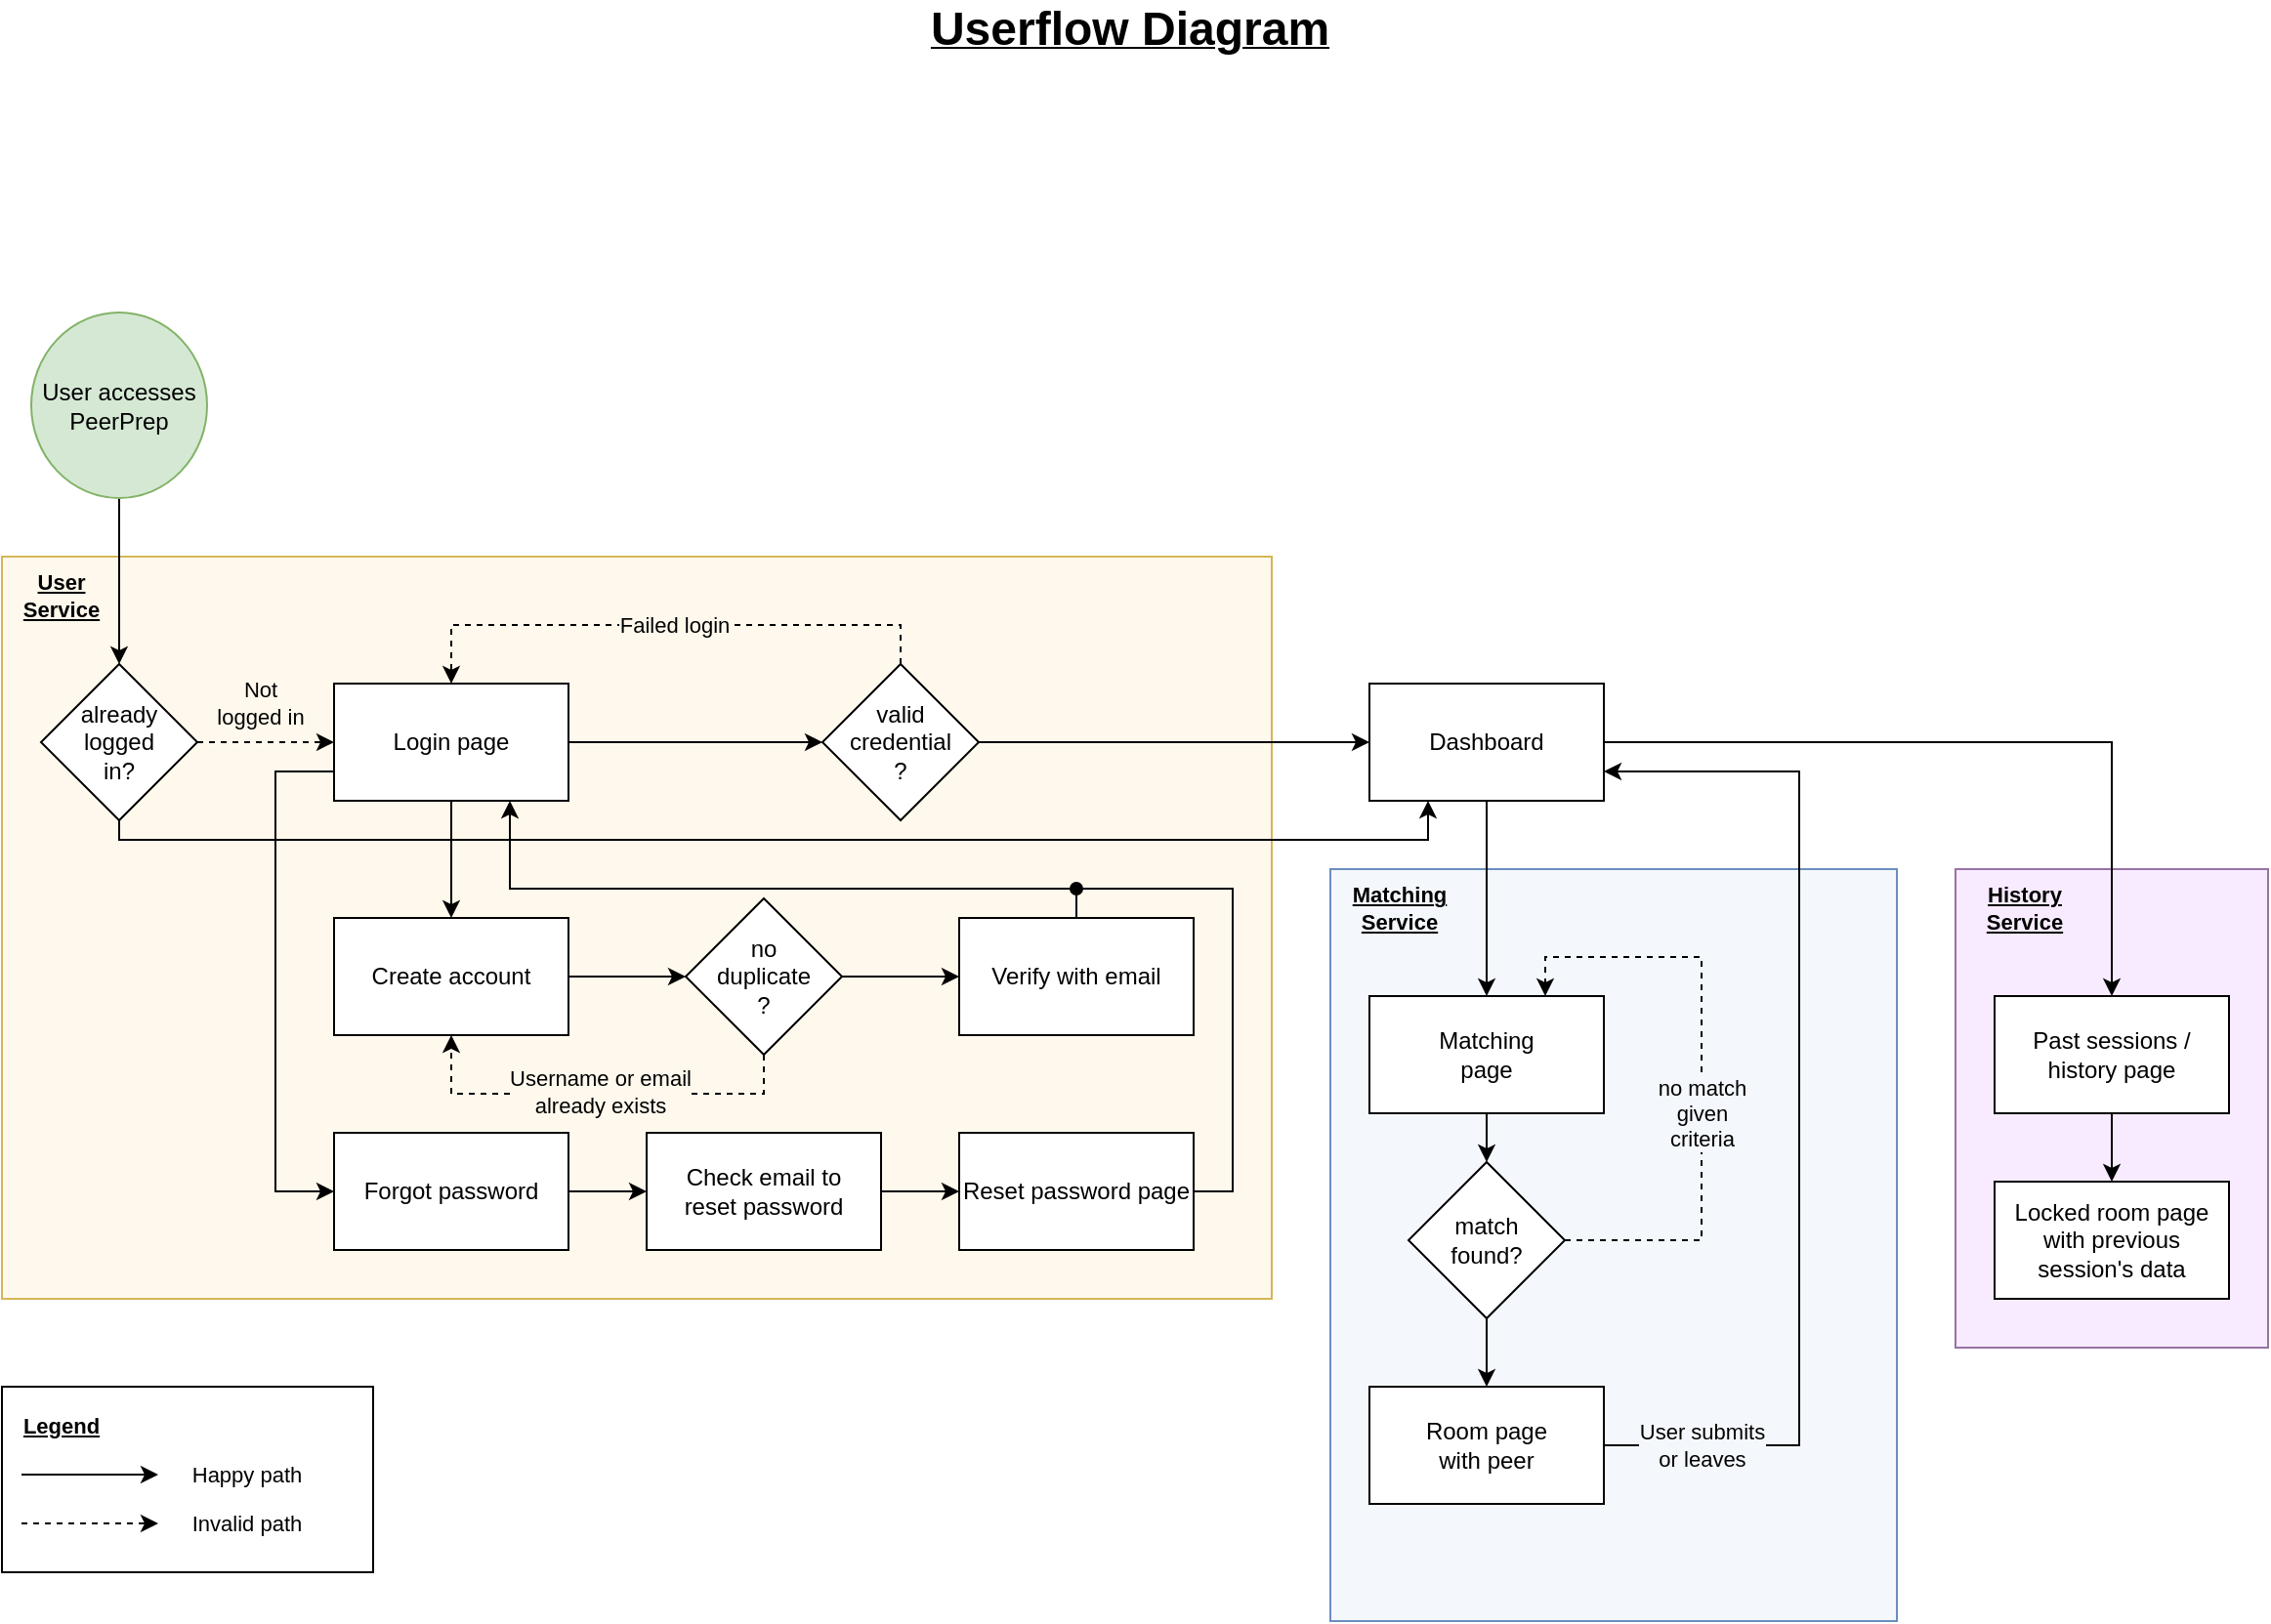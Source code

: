 <mxfile pages="2">
    <diagram id="C5RBs43oDa-KdzZeNtuy" name="userflow">
        <mxGraphModel dx="1169" dy="1780" grid="1" gridSize="10" guides="1" tooltips="1" connect="1" arrows="1" fold="1" page="1" pageScale="1" pageWidth="1654" pageHeight="1169" math="0" shadow="0">
            <root>
                <mxCell id="WIyWlLk6GJQsqaUBKTNV-0"/>
                <mxCell id="WIyWlLk6GJQsqaUBKTNV-1" parent="WIyWlLk6GJQsqaUBKTNV-0"/>
                <mxCell id="KLDkMfSQlpF-0azxsrFl-29" value="&lt;span style=&quot;&quot;&gt;Legend&lt;/span&gt;" style="rounded=0;whiteSpace=wrap;html=1;labelBackgroundColor=none;comic=0;align=left;labelPadding=0;metaEdit=0;horizontal=1;labelPosition=center;verticalLabelPosition=middle;verticalAlign=top;spacingRight=0;spacingLeft=0;labelBorderColor=none;fontColor=none;noLabel=1;" parent="WIyWlLk6GJQsqaUBKTNV-1" vertex="1">
                    <mxGeometry x="250" y="800" width="190" height="95" as="geometry"/>
                </mxCell>
                <mxCell id="KLDkMfSQlpF-0azxsrFl-22" value="" style="rounded=0;whiteSpace=wrap;html=1;fontFamily=Helvetica;fontSize=11;fillColor=#F8EBFF;strokeColor=#9673a6;" parent="WIyWlLk6GJQsqaUBKTNV-1" vertex="1">
                    <mxGeometry x="1250" y="535" width="160" height="245" as="geometry"/>
                </mxCell>
                <mxCell id="KLDkMfSQlpF-0azxsrFl-10" value="" style="rounded=0;whiteSpace=wrap;html=1;fontFamily=Helvetica;fontSize=11;fillColor=#F4F8FC;strokeColor=#6c8ebf;" parent="WIyWlLk6GJQsqaUBKTNV-1" vertex="1">
                    <mxGeometry x="930" y="535" width="290" height="385" as="geometry"/>
                </mxCell>
                <mxCell id="Ad0DXJ3rgGfzaF3J6nqb-150" value="" style="rounded=0;whiteSpace=wrap;html=1;fontFamily=Helvetica;fontSize=11;fillColor=#FFF9ED;strokeColor=#d6b656;" parent="WIyWlLk6GJQsqaUBKTNV-1" vertex="1">
                    <mxGeometry x="250" y="375" width="650" height="380" as="geometry"/>
                </mxCell>
                <mxCell id="Ad0DXJ3rgGfzaF3J6nqb-84" value="" style="edgeStyle=orthogonalEdgeStyle;rounded=0;orthogonalLoop=1;jettySize=auto;html=1;" parent="WIyWlLk6GJQsqaUBKTNV-1" source="Ad0DXJ3rgGfzaF3J6nqb-82" target="Ad0DXJ3rgGfzaF3J6nqb-83" edge="1">
                    <mxGeometry relative="1" as="geometry"/>
                </mxCell>
                <mxCell id="Ad0DXJ3rgGfzaF3J6nqb-82" value="&lt;div&gt;User accesses PeerPrep&lt;/div&gt;" style="ellipse;whiteSpace=wrap;html=1;fillColor=#d5e8d4;strokeColor=#82b366;comic=0;noLabel=0;overflow=visible;" parent="WIyWlLk6GJQsqaUBKTNV-1" vertex="1">
                    <mxGeometry x="265" y="250" width="90" height="95" as="geometry"/>
                </mxCell>
                <mxCell id="Ad0DXJ3rgGfzaF3J6nqb-111" style="edgeStyle=orthogonalEdgeStyle;rounded=0;orthogonalLoop=1;jettySize=auto;html=1;exitX=1;exitY=0.5;exitDx=0;exitDy=0;dashed=1;" parent="WIyWlLk6GJQsqaUBKTNV-1" source="Ad0DXJ3rgGfzaF3J6nqb-83" target="Ad0DXJ3rgGfzaF3J6nqb-110" edge="1">
                    <mxGeometry relative="1" as="geometry"/>
                </mxCell>
                <mxCell id="Ad0DXJ3rgGfzaF3J6nqb-155" value="Not &lt;br&gt;logged in" style="edgeLabel;html=1;align=center;verticalAlign=middle;resizable=0;points=[];fontSize=11;fontFamily=Helvetica;fontColor=default;labelBackgroundColor=#FFF9ED;" parent="Ad0DXJ3rgGfzaF3J6nqb-111" vertex="1" connectable="0">
                    <mxGeometry x="-0.343" y="-1" relative="1" as="geometry">
                        <mxPoint x="9" y="-21" as="offset"/>
                    </mxGeometry>
                </mxCell>
                <mxCell id="Ad0DXJ3rgGfzaF3J6nqb-154" style="edgeStyle=orthogonalEdgeStyle;shape=connector;rounded=0;orthogonalLoop=1;jettySize=auto;html=1;exitX=0.5;exitY=1;exitDx=0;exitDy=0;entryX=0.25;entryY=1;entryDx=0;entryDy=0;labelBackgroundColor=default;strokeColor=default;fontFamily=Helvetica;fontSize=11;fontColor=default;endArrow=classic;endFill=1;" parent="WIyWlLk6GJQsqaUBKTNV-1" source="Ad0DXJ3rgGfzaF3J6nqb-83" target="Ad0DXJ3rgGfzaF3J6nqb-116" edge="1">
                    <mxGeometry relative="1" as="geometry">
                        <Array as="points">
                            <mxPoint x="310" y="520"/>
                            <mxPoint x="980" y="520"/>
                        </Array>
                    </mxGeometry>
                </mxCell>
                <mxCell id="Ad0DXJ3rgGfzaF3J6nqb-83" value="already logged &lt;br&gt;in?" style="rhombus;whiteSpace=wrap;html=1;" parent="WIyWlLk6GJQsqaUBKTNV-1" vertex="1">
                    <mxGeometry x="270" y="430" width="80" height="80" as="geometry"/>
                </mxCell>
                <mxCell id="Ad0DXJ3rgGfzaF3J6nqb-114" value="" style="edgeStyle=orthogonalEdgeStyle;rounded=0;orthogonalLoop=1;jettySize=auto;html=1;" parent="WIyWlLk6GJQsqaUBKTNV-1" source="Ad0DXJ3rgGfzaF3J6nqb-110" target="Ad0DXJ3rgGfzaF3J6nqb-113" edge="1">
                    <mxGeometry relative="1" as="geometry"/>
                </mxCell>
                <mxCell id="Ad0DXJ3rgGfzaF3J6nqb-120" style="edgeStyle=orthogonalEdgeStyle;rounded=0;orthogonalLoop=1;jettySize=auto;html=1;exitX=0.5;exitY=1;exitDx=0;exitDy=0;entryX=0.5;entryY=0;entryDx=0;entryDy=0;" parent="WIyWlLk6GJQsqaUBKTNV-1" source="Ad0DXJ3rgGfzaF3J6nqb-110" target="Ad0DXJ3rgGfzaF3J6nqb-119" edge="1">
                    <mxGeometry relative="1" as="geometry"/>
                </mxCell>
                <mxCell id="Ad0DXJ3rgGfzaF3J6nqb-131" style="edgeStyle=orthogonalEdgeStyle;rounded=0;orthogonalLoop=1;jettySize=auto;html=1;exitX=0;exitY=0.75;exitDx=0;exitDy=0;entryX=0;entryY=0.5;entryDx=0;entryDy=0;" parent="WIyWlLk6GJQsqaUBKTNV-1" source="Ad0DXJ3rgGfzaF3J6nqb-110" target="Ad0DXJ3rgGfzaF3J6nqb-121" edge="1">
                    <mxGeometry relative="1" as="geometry">
                        <Array as="points">
                            <mxPoint x="390" y="485"/>
                            <mxPoint x="390" y="700"/>
                        </Array>
                    </mxGeometry>
                </mxCell>
                <mxCell id="Ad0DXJ3rgGfzaF3J6nqb-110" value="Login page" style="rounded=0;whiteSpace=wrap;html=1;" parent="WIyWlLk6GJQsqaUBKTNV-1" vertex="1">
                    <mxGeometry x="420" y="440" width="120" height="60" as="geometry"/>
                </mxCell>
                <mxCell id="Ad0DXJ3rgGfzaF3J6nqb-115" style="edgeStyle=orthogonalEdgeStyle;rounded=0;orthogonalLoop=1;jettySize=auto;html=1;exitX=0.5;exitY=0;exitDx=0;exitDy=0;entryX=0.5;entryY=0;entryDx=0;entryDy=0;dashed=1;" parent="WIyWlLk6GJQsqaUBKTNV-1" source="Ad0DXJ3rgGfzaF3J6nqb-113" target="Ad0DXJ3rgGfzaF3J6nqb-110" edge="1">
                    <mxGeometry relative="1" as="geometry"/>
                </mxCell>
                <mxCell id="Ad0DXJ3rgGfzaF3J6nqb-144" value="Failed login" style="edgeLabel;html=1;align=center;verticalAlign=middle;resizable=0;points=[];fontSize=11;fontFamily=Helvetica;fontColor=default;labelBackgroundColor=#FFF9ED;" parent="Ad0DXJ3rgGfzaF3J6nqb-115" vertex="1" connectable="0">
                    <mxGeometry x="-0.029" relative="1" as="geometry">
                        <mxPoint as="offset"/>
                    </mxGeometry>
                </mxCell>
                <mxCell id="Ad0DXJ3rgGfzaF3J6nqb-117" value="" style="edgeStyle=orthogonalEdgeStyle;rounded=0;orthogonalLoop=1;jettySize=auto;html=1;" parent="WIyWlLk6GJQsqaUBKTNV-1" source="Ad0DXJ3rgGfzaF3J6nqb-113" target="Ad0DXJ3rgGfzaF3J6nqb-116" edge="1">
                    <mxGeometry relative="1" as="geometry"/>
                </mxCell>
                <mxCell id="Ad0DXJ3rgGfzaF3J6nqb-113" value="valid credential&lt;br&gt;?" style="rhombus;whiteSpace=wrap;html=1;rounded=0;" parent="WIyWlLk6GJQsqaUBKTNV-1" vertex="1">
                    <mxGeometry x="670" y="430" width="80" height="80" as="geometry"/>
                </mxCell>
                <mxCell id="KLDkMfSQlpF-0azxsrFl-13" style="edgeStyle=orthogonalEdgeStyle;rounded=0;orthogonalLoop=1;jettySize=auto;html=1;exitX=0.5;exitY=1;exitDx=0;exitDy=0;entryX=0.5;entryY=0;entryDx=0;entryDy=0;" parent="WIyWlLk6GJQsqaUBKTNV-1" source="Ad0DXJ3rgGfzaF3J6nqb-116" target="KLDkMfSQlpF-0azxsrFl-0" edge="1">
                    <mxGeometry relative="1" as="geometry"/>
                </mxCell>
                <mxCell id="KLDkMfSQlpF-0azxsrFl-21" style="edgeStyle=orthogonalEdgeStyle;rounded=0;orthogonalLoop=1;jettySize=auto;html=1;exitX=1;exitY=0.5;exitDx=0;exitDy=0;entryX=0.5;entryY=0;entryDx=0;entryDy=0;" parent="WIyWlLk6GJQsqaUBKTNV-1" source="Ad0DXJ3rgGfzaF3J6nqb-116" target="KLDkMfSQlpF-0azxsrFl-2" edge="1">
                    <mxGeometry relative="1" as="geometry">
                        <mxPoint x="1080" y="470" as="sourcePoint"/>
                    </mxGeometry>
                </mxCell>
                <mxCell id="Ad0DXJ3rgGfzaF3J6nqb-116" value="Dashboard" style="whiteSpace=wrap;html=1;rounded=0;" parent="WIyWlLk6GJQsqaUBKTNV-1" vertex="1">
                    <mxGeometry x="950" y="440" width="120" height="60" as="geometry"/>
                </mxCell>
                <mxCell id="Ad0DXJ3rgGfzaF3J6nqb-125" style="edgeStyle=orthogonalEdgeStyle;rounded=0;orthogonalLoop=1;jettySize=auto;html=1;exitX=1;exitY=0.5;exitDx=0;exitDy=0;entryX=0;entryY=0.5;entryDx=0;entryDy=0;" parent="WIyWlLk6GJQsqaUBKTNV-1" source="Ad0DXJ3rgGfzaF3J6nqb-119" target="Ad0DXJ3rgGfzaF3J6nqb-122" edge="1">
                    <mxGeometry relative="1" as="geometry"/>
                </mxCell>
                <mxCell id="Ad0DXJ3rgGfzaF3J6nqb-119" value="Create account" style="rounded=0;whiteSpace=wrap;html=1;" parent="WIyWlLk6GJQsqaUBKTNV-1" vertex="1">
                    <mxGeometry x="420" y="560" width="120" height="60" as="geometry"/>
                </mxCell>
                <mxCell id="Ad0DXJ3rgGfzaF3J6nqb-134" value="" style="edgeStyle=orthogonalEdgeStyle;rounded=0;orthogonalLoop=1;jettySize=auto;html=1;" parent="WIyWlLk6GJQsqaUBKTNV-1" source="Ad0DXJ3rgGfzaF3J6nqb-121" target="Ad0DXJ3rgGfzaF3J6nqb-133" edge="1">
                    <mxGeometry relative="1" as="geometry"/>
                </mxCell>
                <mxCell id="Ad0DXJ3rgGfzaF3J6nqb-121" value="Forgot password" style="rounded=0;whiteSpace=wrap;html=1;" parent="WIyWlLk6GJQsqaUBKTNV-1" vertex="1">
                    <mxGeometry x="420" y="670" width="120" height="60" as="geometry"/>
                </mxCell>
                <mxCell id="Ad0DXJ3rgGfzaF3J6nqb-127" style="edgeStyle=orthogonalEdgeStyle;rounded=0;orthogonalLoop=1;jettySize=auto;html=1;exitX=1;exitY=0.5;exitDx=0;exitDy=0;entryX=0;entryY=0.5;entryDx=0;entryDy=0;" parent="WIyWlLk6GJQsqaUBKTNV-1" source="Ad0DXJ3rgGfzaF3J6nqb-122" target="Ad0DXJ3rgGfzaF3J6nqb-126" edge="1">
                    <mxGeometry relative="1" as="geometry"/>
                </mxCell>
                <mxCell id="Ad0DXJ3rgGfzaF3J6nqb-132" style="edgeStyle=orthogonalEdgeStyle;rounded=0;orthogonalLoop=1;jettySize=auto;html=1;exitX=0.5;exitY=1;exitDx=0;exitDy=0;entryX=0.5;entryY=1;entryDx=0;entryDy=0;dashed=1;" parent="WIyWlLk6GJQsqaUBKTNV-1" source="Ad0DXJ3rgGfzaF3J6nqb-122" target="Ad0DXJ3rgGfzaF3J6nqb-119" edge="1">
                    <mxGeometry relative="1" as="geometry"/>
                </mxCell>
                <mxCell id="Ad0DXJ3rgGfzaF3J6nqb-143" value="Username or email &lt;br&gt;already exists" style="edgeLabel;html=1;align=center;verticalAlign=middle;resizable=0;points=[];fontSize=11;fontFamily=Helvetica;fontColor=default;labelBackgroundColor=#FFF9ED;" parent="Ad0DXJ3rgGfzaF3J6nqb-132" vertex="1" connectable="0">
                    <mxGeometry x="0.086" y="2" relative="1" as="geometry">
                        <mxPoint x="10" y="-3" as="offset"/>
                    </mxGeometry>
                </mxCell>
                <mxCell id="Ad0DXJ3rgGfzaF3J6nqb-122" value="no &lt;br&gt;duplicate&lt;br&gt;?" style="rhombus;whiteSpace=wrap;html=1;rounded=0;" parent="WIyWlLk6GJQsqaUBKTNV-1" vertex="1">
                    <mxGeometry x="600" y="550" width="80" height="80" as="geometry"/>
                </mxCell>
                <mxCell id="Ad0DXJ3rgGfzaF3J6nqb-129" style="edgeStyle=orthogonalEdgeStyle;rounded=0;orthogonalLoop=1;jettySize=auto;html=1;exitX=0.5;exitY=0;exitDx=0;exitDy=0;entryX=0.75;entryY=1;entryDx=0;entryDy=0;" parent="WIyWlLk6GJQsqaUBKTNV-1" source="Ad0DXJ3rgGfzaF3J6nqb-126" target="Ad0DXJ3rgGfzaF3J6nqb-110" edge="1">
                    <mxGeometry relative="1" as="geometry">
                        <Array as="points">
                            <mxPoint x="800" y="545"/>
                            <mxPoint x="510" y="545"/>
                        </Array>
                    </mxGeometry>
                </mxCell>
                <mxCell id="Ad0DXJ3rgGfzaF3J6nqb-126" value="Verify with email" style="whiteSpace=wrap;html=1;rounded=0;" parent="WIyWlLk6GJQsqaUBKTNV-1" vertex="1">
                    <mxGeometry x="740" y="560" width="120" height="60" as="geometry"/>
                </mxCell>
                <mxCell id="Ad0DXJ3rgGfzaF3J6nqb-147" value="" style="edgeStyle=orthogonalEdgeStyle;shape=connector;rounded=0;orthogonalLoop=1;jettySize=auto;html=1;labelBackgroundColor=default;strokeColor=default;fontFamily=Helvetica;fontSize=11;fontColor=default;endArrow=classic;endFill=1;" parent="WIyWlLk6GJQsqaUBKTNV-1" source="Ad0DXJ3rgGfzaF3J6nqb-133" target="Ad0DXJ3rgGfzaF3J6nqb-146" edge="1">
                    <mxGeometry relative="1" as="geometry"/>
                </mxCell>
                <mxCell id="Ad0DXJ3rgGfzaF3J6nqb-133" value="Check email to &lt;br&gt;reset password" style="rounded=0;whiteSpace=wrap;html=1;" parent="WIyWlLk6GJQsqaUBKTNV-1" vertex="1">
                    <mxGeometry x="580" y="670" width="120" height="60" as="geometry"/>
                </mxCell>
                <mxCell id="Ad0DXJ3rgGfzaF3J6nqb-138" value="" style="endArrow=classic;html=1;rounded=0;labelBackgroundColor=default;strokeColor=default;fontFamily=Helvetica;fontSize=11;fontColor=default;shape=connector;endFill=1;" parent="WIyWlLk6GJQsqaUBKTNV-1" edge="1">
                    <mxGeometry width="50" height="50" relative="1" as="geometry">
                        <mxPoint x="260" y="845" as="sourcePoint"/>
                        <mxPoint x="330" y="845" as="targetPoint"/>
                    </mxGeometry>
                </mxCell>
                <mxCell id="Ad0DXJ3rgGfzaF3J6nqb-139" value="Happy path" style="text;html=1;align=center;verticalAlign=middle;resizable=0;points=[];autosize=1;strokeColor=none;fillColor=none;fontSize=11;fontFamily=Helvetica;fontColor=default;" parent="WIyWlLk6GJQsqaUBKTNV-1" vertex="1">
                    <mxGeometry x="335" y="830" width="80" height="30" as="geometry"/>
                </mxCell>
                <mxCell id="Ad0DXJ3rgGfzaF3J6nqb-140" value="" style="endArrow=classic;html=1;rounded=0;labelBackgroundColor=default;strokeColor=default;fontFamily=Helvetica;fontSize=11;fontColor=default;shape=connector;endFill=1;dashed=1;" parent="WIyWlLk6GJQsqaUBKTNV-1" edge="1">
                    <mxGeometry width="50" height="50" relative="1" as="geometry">
                        <mxPoint x="260" y="870" as="sourcePoint"/>
                        <mxPoint x="330" y="870" as="targetPoint"/>
                    </mxGeometry>
                </mxCell>
                <mxCell id="Ad0DXJ3rgGfzaF3J6nqb-141" value="Invalid path" style="text;html=1;align=center;verticalAlign=middle;resizable=0;points=[];autosize=1;strokeColor=none;fillColor=none;fontSize=11;fontFamily=Helvetica;fontColor=default;" parent="WIyWlLk6GJQsqaUBKTNV-1" vertex="1">
                    <mxGeometry x="335" y="855" width="80" height="30" as="geometry"/>
                </mxCell>
                <mxCell id="Ad0DXJ3rgGfzaF3J6nqb-148" style="edgeStyle=orthogonalEdgeStyle;shape=connector;rounded=0;orthogonalLoop=1;jettySize=auto;html=1;exitX=1;exitY=0.5;exitDx=0;exitDy=0;labelBackgroundColor=default;strokeColor=default;fontFamily=Helvetica;fontSize=11;fontColor=default;endArrow=oval;endFill=1;" parent="WIyWlLk6GJQsqaUBKTNV-1" source="Ad0DXJ3rgGfzaF3J6nqb-146" edge="1">
                    <mxGeometry relative="1" as="geometry">
                        <mxPoint x="800" y="545" as="targetPoint"/>
                        <Array as="points">
                            <mxPoint x="880" y="700"/>
                            <mxPoint x="880" y="545"/>
                        </Array>
                    </mxGeometry>
                </mxCell>
                <mxCell id="Ad0DXJ3rgGfzaF3J6nqb-146" value="Reset password page" style="rounded=0;whiteSpace=wrap;html=1;" parent="WIyWlLk6GJQsqaUBKTNV-1" vertex="1">
                    <mxGeometry x="740" y="670" width="120" height="60" as="geometry"/>
                </mxCell>
                <mxCell id="Ad0DXJ3rgGfzaF3J6nqb-152" value="User &lt;br&gt;Service" style="text;html=1;align=center;verticalAlign=middle;resizable=0;points=[];autosize=1;strokeColor=none;fillColor=none;fontSize=11;fontFamily=Helvetica;fontColor=default;fontStyle=5" parent="WIyWlLk6GJQsqaUBKTNV-1" vertex="1">
                    <mxGeometry x="250" y="375" width="60" height="40" as="geometry"/>
                </mxCell>
                <mxCell id="KLDkMfSQlpF-0azxsrFl-14" style="edgeStyle=orthogonalEdgeStyle;rounded=0;orthogonalLoop=1;jettySize=auto;html=1;exitX=0.5;exitY=1;exitDx=0;exitDy=0;entryX=0.5;entryY=0;entryDx=0;entryDy=0;" parent="WIyWlLk6GJQsqaUBKTNV-1" source="KLDkMfSQlpF-0azxsrFl-0" target="KLDkMfSQlpF-0azxsrFl-4" edge="1">
                    <mxGeometry relative="1" as="geometry"/>
                </mxCell>
                <mxCell id="KLDkMfSQlpF-0azxsrFl-0" value="Matching&lt;br&gt;page" style="whiteSpace=wrap;html=1;rounded=0;" parent="WIyWlLk6GJQsqaUBKTNV-1" vertex="1">
                    <mxGeometry x="950" y="600" width="120" height="60" as="geometry"/>
                </mxCell>
                <mxCell id="KLDkMfSQlpF-0azxsrFl-20" value="" style="edgeStyle=orthogonalEdgeStyle;rounded=0;orthogonalLoop=1;jettySize=auto;html=1;" parent="WIyWlLk6GJQsqaUBKTNV-1" source="KLDkMfSQlpF-0azxsrFl-2" target="KLDkMfSQlpF-0azxsrFl-19" edge="1">
                    <mxGeometry relative="1" as="geometry"/>
                </mxCell>
                <mxCell id="KLDkMfSQlpF-0azxsrFl-2" value="Past sessions / &lt;br&gt;history page" style="whiteSpace=wrap;html=1;rounded=0;" parent="WIyWlLk6GJQsqaUBKTNV-1" vertex="1">
                    <mxGeometry x="1270" y="600" width="120" height="60" as="geometry"/>
                </mxCell>
                <mxCell id="KLDkMfSQlpF-0azxsrFl-6" style="edgeStyle=orthogonalEdgeStyle;rounded=0;orthogonalLoop=1;jettySize=auto;html=1;exitX=1;exitY=0.5;exitDx=0;exitDy=0;entryX=0.75;entryY=0;entryDx=0;entryDy=0;dashed=1;" parent="WIyWlLk6GJQsqaUBKTNV-1" source="KLDkMfSQlpF-0azxsrFl-4" target="KLDkMfSQlpF-0azxsrFl-0" edge="1">
                    <mxGeometry relative="1" as="geometry">
                        <Array as="points">
                            <mxPoint x="1120" y="725"/>
                            <mxPoint x="1120" y="580"/>
                            <mxPoint x="1040" y="580"/>
                        </Array>
                    </mxGeometry>
                </mxCell>
                <mxCell id="KLDkMfSQlpF-0azxsrFl-7" value="no match &lt;br&gt;given &lt;br&gt;criteria" style="edgeLabel;html=1;align=center;verticalAlign=middle;resizable=0;points=[];labelBackgroundColor=#F4F8FC;" parent="KLDkMfSQlpF-0azxsrFl-6" vertex="1" connectable="0">
                    <mxGeometry x="0.126" y="-1" relative="1" as="geometry">
                        <mxPoint x="-1" y="42" as="offset"/>
                    </mxGeometry>
                </mxCell>
                <mxCell id="KLDkMfSQlpF-0azxsrFl-9" value="" style="edgeStyle=orthogonalEdgeStyle;rounded=0;orthogonalLoop=1;jettySize=auto;html=1;" parent="WIyWlLk6GJQsqaUBKTNV-1" source="KLDkMfSQlpF-0azxsrFl-4" target="KLDkMfSQlpF-0azxsrFl-8" edge="1">
                    <mxGeometry relative="1" as="geometry"/>
                </mxCell>
                <mxCell id="KLDkMfSQlpF-0azxsrFl-4" value="match&lt;br&gt;found?" style="rhombus;whiteSpace=wrap;html=1;rounded=0;" parent="WIyWlLk6GJQsqaUBKTNV-1" vertex="1">
                    <mxGeometry x="970" y="685" width="80" height="80" as="geometry"/>
                </mxCell>
                <mxCell id="KLDkMfSQlpF-0azxsrFl-16" style="edgeStyle=orthogonalEdgeStyle;rounded=0;orthogonalLoop=1;jettySize=auto;html=1;exitX=1;exitY=0.5;exitDx=0;exitDy=0;entryX=1;entryY=0.75;entryDx=0;entryDy=0;" parent="WIyWlLk6GJQsqaUBKTNV-1" source="KLDkMfSQlpF-0azxsrFl-8" target="Ad0DXJ3rgGfzaF3J6nqb-116" edge="1">
                    <mxGeometry relative="1" as="geometry">
                        <Array as="points">
                            <mxPoint x="1170" y="830"/>
                            <mxPoint x="1170" y="485"/>
                        </Array>
                    </mxGeometry>
                </mxCell>
                <mxCell id="KLDkMfSQlpF-0azxsrFl-17" value="User submits &lt;br&gt;or leaves" style="edgeLabel;html=1;align=center;verticalAlign=middle;resizable=0;points=[];labelBackgroundColor=#F4F8FC;" parent="KLDkMfSQlpF-0azxsrFl-16" vertex="1" connectable="0">
                    <mxGeometry x="-0.222" y="2" relative="1" as="geometry">
                        <mxPoint x="-48" y="112" as="offset"/>
                    </mxGeometry>
                </mxCell>
                <mxCell id="KLDkMfSQlpF-0azxsrFl-8" value="Room page&lt;br&gt;with peer" style="whiteSpace=wrap;html=1;rounded=0;" parent="WIyWlLk6GJQsqaUBKTNV-1" vertex="1">
                    <mxGeometry x="950" y="800" width="120" height="60" as="geometry"/>
                </mxCell>
                <mxCell id="KLDkMfSQlpF-0azxsrFl-11" value="Matching&lt;br&gt;Service" style="text;html=1;align=center;verticalAlign=middle;resizable=0;points=[];autosize=1;strokeColor=none;fillColor=none;fontSize=11;fontFamily=Helvetica;fontColor=default;fontStyle=5" parent="WIyWlLk6GJQsqaUBKTNV-1" vertex="1">
                    <mxGeometry x="930" y="535" width="70" height="40" as="geometry"/>
                </mxCell>
                <mxCell id="KLDkMfSQlpF-0azxsrFl-19" value="Locked room page&lt;br&gt;with previous session's data" style="whiteSpace=wrap;html=1;rounded=0;" parent="WIyWlLk6GJQsqaUBKTNV-1" vertex="1">
                    <mxGeometry x="1270" y="695" width="120" height="60" as="geometry"/>
                </mxCell>
                <mxCell id="KLDkMfSQlpF-0azxsrFl-23" value="History&lt;br&gt;Service" style="text;html=1;align=center;verticalAlign=middle;resizable=0;points=[];autosize=1;strokeColor=none;fillColor=none;fontSize=11;fontFamily=Helvetica;fontColor=default;fontStyle=5" parent="WIyWlLk6GJQsqaUBKTNV-1" vertex="1">
                    <mxGeometry x="1255" y="535" width="60" height="40" as="geometry"/>
                </mxCell>
                <mxCell id="KLDkMfSQlpF-0azxsrFl-30" value="Legend" style="text;html=1;align=center;verticalAlign=middle;resizable=0;points=[];autosize=1;strokeColor=none;fillColor=none;fontSize=11;fontFamily=Helvetica;fontColor=default;fontStyle=5" parent="WIyWlLk6GJQsqaUBKTNV-1" vertex="1">
                    <mxGeometry x="250" y="805" width="60" height="30" as="geometry"/>
                </mxCell>
                <mxCell id="FUqw2U2GDwBrP6gTr8dE-0" value="&lt;font style=&quot;font-size: 24px&quot;&gt;Userflow Diagram&lt;/font&gt;" style="text;html=1;align=center;verticalAlign=middle;resizable=0;points=[];autosize=1;strokeColor=none;fillColor=none;fontStyle=5" vertex="1" parent="WIyWlLk6GJQsqaUBKTNV-1">
                    <mxGeometry x="717" y="95" width="220" height="20" as="geometry"/>
                </mxCell>
            </root>
        </mxGraphModel>
    </diagram>
</mxfile>